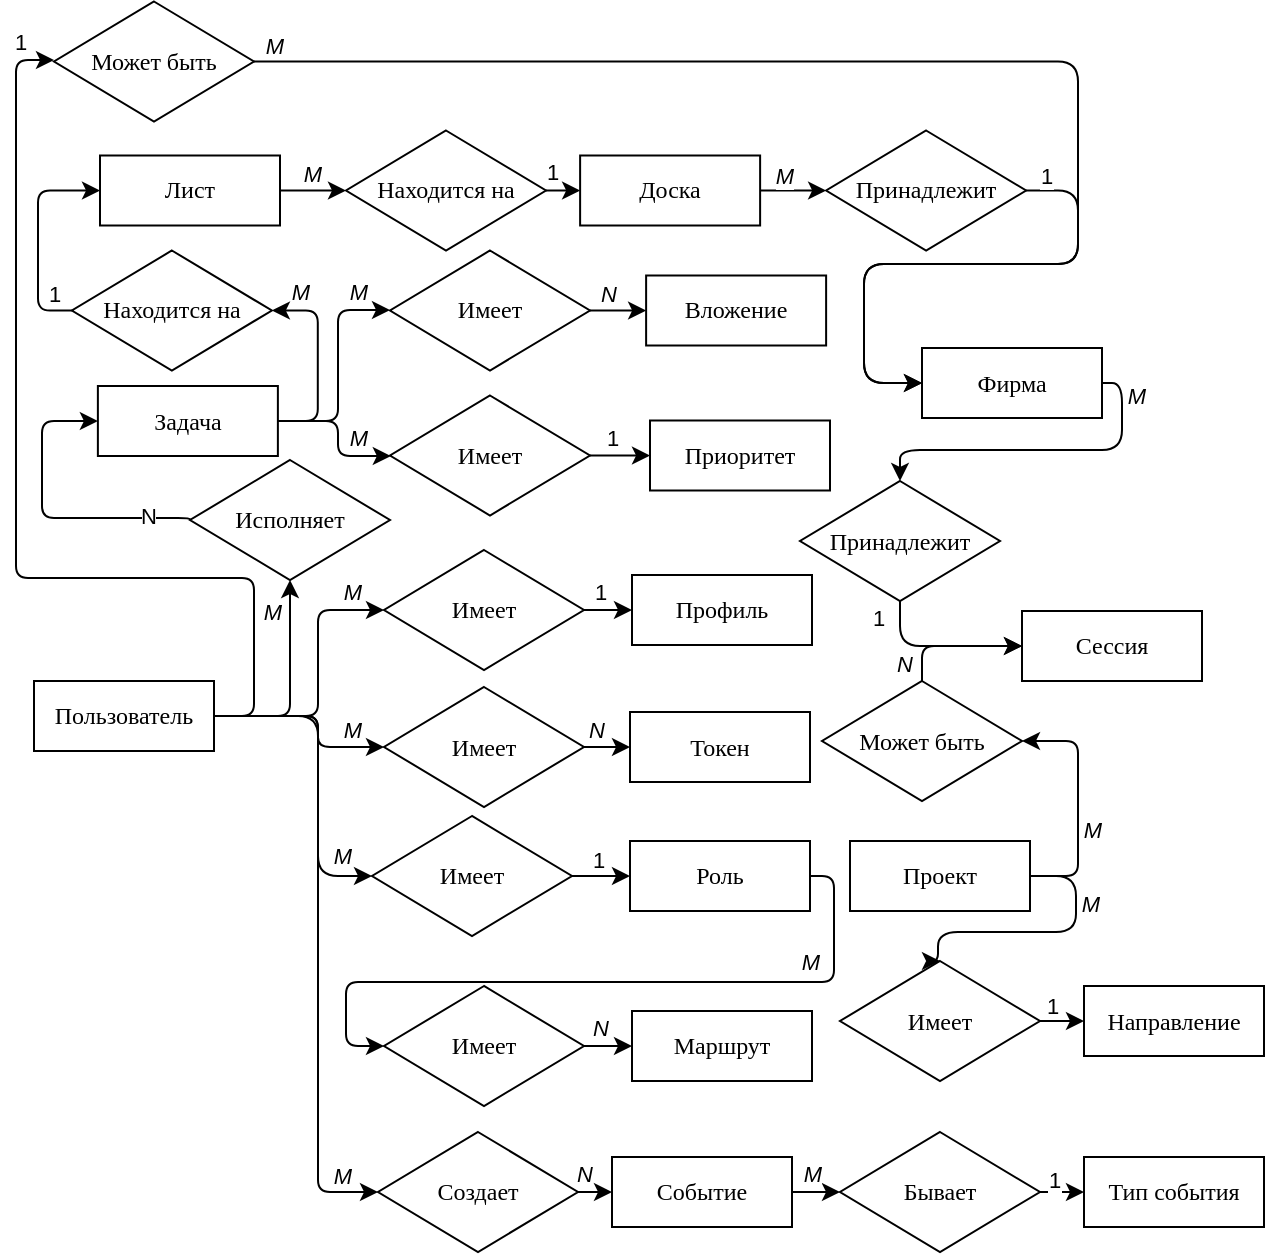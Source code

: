 <mxfile version="24.5.2" type="github">
  <diagram name="Page-1" id="e56a1550-8fbb-45ad-956c-1786394a9013">
    <mxGraphModel dx="1591" dy="-1109" grid="0" gridSize="10" guides="1" tooltips="1" connect="1" arrows="1" fold="1" page="0" pageScale="1" pageWidth="1100" pageHeight="850" background="none" math="0" shadow="0">
      <root>
        <mxCell id="0" />
        <mxCell id="1" parent="0" />
        <mxCell id="h-be-nQW5oj6uktQYkDy-24" value="" style="edgeStyle=orthogonalEdgeStyle;orthogonalLoop=1;jettySize=auto;entryX=0;entryY=0.5;entryDx=0;entryDy=0;fontFamily=Liberation Serif;strokeWidth=1;strokeColor=default;shadow=0;arcSize=12;verticalAlign=middle;labelBorderColor=none;textShadow=0;html=1;" parent="1" source="h-be-nQW5oj6uktQYkDy-1" target="h-be-nQW5oj6uktQYkDy-23" edge="1">
          <mxGeometry relative="1" as="geometry">
            <Array as="points">
              <mxPoint x="-272" y="1978" />
              <mxPoint x="-272" y="1994" />
            </Array>
          </mxGeometry>
        </mxCell>
        <mxCell id="i8nQIkuB7FwAI8t4EA_o-6" value="M" style="edgeLabel;html=1;align=center;verticalAlign=middle;resizable=0;points=[];fontStyle=2" parent="h-be-nQW5oj6uktQYkDy-24" vertex="1" connectable="0">
          <mxGeometry x="0.714" relative="1" as="geometry">
            <mxPoint x="-2" y="-9" as="offset" />
          </mxGeometry>
        </mxCell>
        <mxCell id="h-be-nQW5oj6uktQYkDy-55" value="" style="edgeStyle=orthogonalEdgeStyle;orthogonalLoop=1;jettySize=auto;entryX=0;entryY=0.5;entryDx=0;entryDy=0;fontFamily=Liberation Serif;strokeWidth=1;strokeColor=default;shadow=0;arcSize=12;verticalAlign=middle;labelBorderColor=none;textShadow=0;html=1;exitX=1;exitY=0.5;exitDx=0;exitDy=0;" parent="1" source="h-be-nQW5oj6uktQYkDy-1" target="h-be-nQW5oj6uktQYkDy-54" edge="1">
          <mxGeometry relative="1" as="geometry">
            <Array as="points">
              <mxPoint x="-272" y="1978" />
              <mxPoint x="-272" y="2216" />
            </Array>
          </mxGeometry>
        </mxCell>
        <mxCell id="i8nQIkuB7FwAI8t4EA_o-13" value="M" style="edgeLabel;html=1;align=center;verticalAlign=middle;resizable=0;points=[];fontStyle=2" parent="h-be-nQW5oj6uktQYkDy-55" vertex="1" connectable="0">
          <mxGeometry x="0.88" y="1" relative="1" as="geometry">
            <mxPoint x="1" y="-7" as="offset" />
          </mxGeometry>
        </mxCell>
        <mxCell id="h-be-nQW5oj6uktQYkDy-67" value="" style="edgeStyle=orthogonalEdgeStyle;orthogonalLoop=1;jettySize=auto;entryX=0;entryY=0.5;entryDx=0;entryDy=0;fontFamily=Liberation Serif;strokeWidth=1;strokeColor=default;shadow=0;arcSize=12;verticalAlign=middle;labelBorderColor=none;textShadow=0;html=1;" parent="1" source="h-be-nQW5oj6uktQYkDy-1" target="h-be-nQW5oj6uktQYkDy-66" edge="1">
          <mxGeometry relative="1" as="geometry">
            <Array as="points">
              <mxPoint x="-272" y="1978" />
              <mxPoint x="-272" y="1925" />
            </Array>
          </mxGeometry>
        </mxCell>
        <mxCell id="i8nQIkuB7FwAI8t4EA_o-15" value="M" style="edgeLabel;html=1;align=center;verticalAlign=middle;resizable=0;points=[];fontStyle=2" parent="h-be-nQW5oj6uktQYkDy-67" vertex="1" connectable="0">
          <mxGeometry x="0.692" relative="1" as="geometry">
            <mxPoint x="5" y="-9" as="offset" />
          </mxGeometry>
        </mxCell>
        <mxCell id="h-be-nQW5oj6uktQYkDy-74" value="" style="edgeStyle=orthogonalEdgeStyle;orthogonalLoop=1;jettySize=auto;entryX=0.5;entryY=1;entryDx=0;entryDy=0;fontFamily=Liberation Serif;strokeWidth=1;strokeColor=default;shadow=0;arcSize=12;verticalAlign=middle;labelBorderColor=none;textShadow=0;html=1;exitX=1;exitY=0.5;exitDx=0;exitDy=0;" parent="1" source="h-be-nQW5oj6uktQYkDy-1" target="h-be-nQW5oj6uktQYkDy-73" edge="1">
          <mxGeometry relative="1" as="geometry">
            <mxPoint x="-116.0" y="2072" as="targetPoint" />
            <Array as="points">
              <mxPoint x="-286" y="1978" />
            </Array>
          </mxGeometry>
        </mxCell>
        <mxCell id="i8nQIkuB7FwAI8t4EA_o-17" value="M" style="edgeLabel;html=1;align=center;verticalAlign=middle;resizable=0;points=[];fontStyle=2" parent="h-be-nQW5oj6uktQYkDy-74" vertex="1" connectable="0">
          <mxGeometry x="0.654" relative="1" as="geometry">
            <mxPoint x="-9" y="-3" as="offset" />
          </mxGeometry>
        </mxCell>
        <mxCell id="h-be-nQW5oj6uktQYkDy-76" value="" style="edgeStyle=orthogonalEdgeStyle;orthogonalLoop=1;jettySize=auto;entryX=0;entryY=0.5;entryDx=0;entryDy=0;fontFamily=Liberation Serif;exitX=1;exitY=0.5;exitDx=0;exitDy=0;strokeWidth=1;strokeColor=default;shadow=0;arcSize=12;verticalAlign=middle;labelBorderColor=none;textShadow=0;html=1;" parent="1" source="h-be-nQW5oj6uktQYkDy-1" target="h-be-nQW5oj6uktQYkDy-77" edge="1">
          <mxGeometry relative="1" as="geometry">
            <mxPoint x="-371.03" y="1946" as="sourcePoint" />
            <mxPoint x="-483.03" y="1545" as="targetPoint" />
            <Array as="points">
              <mxPoint x="-304" y="1978" />
              <mxPoint x="-304" y="1909" />
              <mxPoint x="-423" y="1909" />
              <mxPoint x="-423" y="1650" />
              <mxPoint x="-404" y="1650" />
            </Array>
          </mxGeometry>
        </mxCell>
        <mxCell id="i8nQIkuB7FwAI8t4EA_o-1" value="1" style="edgeLabel;html=1;align=center;verticalAlign=middle;resizable=0;points=[];" parent="h-be-nQW5oj6uktQYkDy-76" vertex="1" connectable="0">
          <mxGeometry x="0.779" y="1" relative="1" as="geometry">
            <mxPoint x="3" y="-43" as="offset" />
          </mxGeometry>
        </mxCell>
        <mxCell id="i8nQIkuB7FwAI8t4EA_o-38" style="rounded=1;orthogonalLoop=1;jettySize=auto;html=1;entryX=0;entryY=0.5;entryDx=0;entryDy=0;edgeStyle=orthogonalEdgeStyle;curved=0;" parent="1" source="h-be-nQW5oj6uktQYkDy-1" target="i8nQIkuB7FwAI8t4EA_o-36" edge="1">
          <mxGeometry relative="1" as="geometry">
            <Array as="points">
              <mxPoint x="-272" y="1978" />
              <mxPoint x="-272" y="2058" />
            </Array>
          </mxGeometry>
        </mxCell>
        <mxCell id="i8nQIkuB7FwAI8t4EA_o-42" value="M" style="edgeLabel;html=1;align=center;verticalAlign=middle;resizable=0;points=[];fontStyle=2" parent="i8nQIkuB7FwAI8t4EA_o-38" vertex="1" connectable="0">
          <mxGeometry x="0.779" y="-1" relative="1" as="geometry">
            <mxPoint x="2" y="-11" as="offset" />
          </mxGeometry>
        </mxCell>
        <mxCell id="h-be-nQW5oj6uktQYkDy-1" value="Пользователь" style="rounded=0;fontFamily=Liberation Serif;strokeWidth=1;strokeColor=default;shadow=0;arcSize=12;verticalAlign=middle;labelBorderColor=none;textShadow=0;whiteSpace=wrap;html=1;fontSize=12;fontStyle=0" parent="1" vertex="1">
          <mxGeometry x="-414" y="1960.5" width="90" height="35" as="geometry" />
        </mxCell>
        <mxCell id="h-be-nQW5oj6uktQYkDy-2" value="Роль" style="rounded=0;fontFamily=Liberation Serif;strokeWidth=1;strokeColor=default;shadow=0;arcSize=12;verticalAlign=middle;labelBorderColor=none;textShadow=0;whiteSpace=wrap;html=1;flipH=1;" parent="1" vertex="1">
          <mxGeometry x="-116" y="2040.5" width="90" height="35" as="geometry" />
        </mxCell>
        <mxCell id="h-be-nQW5oj6uktQYkDy-4" value="Токен" style="rounded=0;fontFamily=Liberation Serif;strokeWidth=1;strokeColor=default;shadow=0;arcSize=12;verticalAlign=middle;labelBorderColor=none;textShadow=0;whiteSpace=wrap;html=1;" parent="1" vertex="1">
          <mxGeometry x="-116" y="1976" width="90" height="35" as="geometry" />
        </mxCell>
        <mxCell id="h-be-nQW5oj6uktQYkDy-93" style="edgeStyle=orthogonalEdgeStyle;orthogonalLoop=1;jettySize=auto;html=1;entryX=0.5;entryY=0;entryDx=0;entryDy=0;exitX=1;exitY=0.5;exitDx=0;exitDy=0;" parent="1" source="h-be-nQW5oj6uktQYkDy-5" target="h-be-nQW5oj6uktQYkDy-51" edge="1">
          <mxGeometry relative="1" as="geometry">
            <Array as="points">
              <mxPoint x="130" y="1812" />
              <mxPoint x="130" y="1845" />
              <mxPoint x="19" y="1845" />
            </Array>
          </mxGeometry>
        </mxCell>
        <mxCell id="i8nQIkuB7FwAI8t4EA_o-29" value="M" style="edgeLabel;html=1;align=center;verticalAlign=middle;resizable=0;points=[];fontStyle=2" parent="h-be-nQW5oj6uktQYkDy-93" vertex="1" connectable="0">
          <mxGeometry x="0.7" relative="1" as="geometry">
            <mxPoint x="108" y="-27" as="offset" />
          </mxGeometry>
        </mxCell>
        <mxCell id="h-be-nQW5oj6uktQYkDy-5" value="Фирма" style="rounded=0;fontFamily=Liberation Serif;strokeWidth=1;strokeColor=default;shadow=0;arcSize=12;verticalAlign=middle;labelBorderColor=none;textShadow=0;whiteSpace=wrap;html=1;" parent="1" vertex="1">
          <mxGeometry x="30" y="1794" width="90" height="35" as="geometry" />
        </mxCell>
        <mxCell id="h-be-nQW5oj6uktQYkDy-58" value="" style="edgeStyle=orthogonalEdgeStyle;orthogonalLoop=1;jettySize=auto;entryX=1;entryY=0.5;entryDx=0;entryDy=0;fontFamily=Liberation Serif;exitX=1;exitY=0.5;exitDx=0;exitDy=0;strokeWidth=1;strokeColor=default;shadow=0;arcSize=12;verticalAlign=middle;labelBorderColor=none;textShadow=0;html=1;" parent="1" source="h-be-nQW5oj6uktQYkDy-6" target="h-be-nQW5oj6uktQYkDy-57" edge="1">
          <mxGeometry relative="1" as="geometry">
            <Array as="points">
              <mxPoint x="108" y="2058" />
              <mxPoint x="108" y="1991" />
            </Array>
          </mxGeometry>
        </mxCell>
        <mxCell id="i8nQIkuB7FwAI8t4EA_o-31" value="M" style="edgeLabel;html=1;align=center;verticalAlign=middle;resizable=0;points=[];fontStyle=2" parent="h-be-nQW5oj6uktQYkDy-58" vertex="1" connectable="0">
          <mxGeometry x="-0.193" y="-1" relative="1" as="geometry">
            <mxPoint x="6" y="1" as="offset" />
          </mxGeometry>
        </mxCell>
        <mxCell id="h-be-nQW5oj6uktQYkDy-96" style="edgeStyle=orthogonalEdgeStyle;orthogonalLoop=1;jettySize=auto;html=1;entryX=0.5;entryY=0;entryDx=0;entryDy=0;exitX=1;exitY=0.5;exitDx=0;exitDy=0;" parent="1" source="h-be-nQW5oj6uktQYkDy-6" target="h-be-nQW5oj6uktQYkDy-70" edge="1">
          <mxGeometry relative="1" as="geometry">
            <Array as="points">
              <mxPoint x="107" y="2058" />
              <mxPoint x="107" y="2086" />
              <mxPoint x="38" y="2086" />
              <mxPoint x="38" y="2101" />
            </Array>
          </mxGeometry>
        </mxCell>
        <mxCell id="i8nQIkuB7FwAI8t4EA_o-33" value="M" style="edgeLabel;html=1;align=center;verticalAlign=middle;resizable=0;points=[];fontStyle=2" parent="h-be-nQW5oj6uktQYkDy-96" vertex="1" connectable="0">
          <mxGeometry x="-0.423" y="-1" relative="1" as="geometry">
            <mxPoint x="8" y="-2" as="offset" />
          </mxGeometry>
        </mxCell>
        <mxCell id="h-be-nQW5oj6uktQYkDy-6" value="Проект" style="rounded=0;fontFamily=Liberation Serif;strokeWidth=1;strokeColor=default;shadow=0;arcSize=12;verticalAlign=middle;labelBorderColor=none;textShadow=0;whiteSpace=wrap;html=1;" parent="1" vertex="1">
          <mxGeometry x="-6" y="2040.5" width="90" height="35" as="geometry" />
        </mxCell>
        <mxCell id="h-be-nQW5oj6uktQYkDy-7" value="Маршрут" style="rounded=0;fontFamily=Liberation Serif;strokeWidth=1;strokeColor=default;shadow=0;arcSize=12;verticalAlign=middle;labelBorderColor=none;textShadow=0;whiteSpace=wrap;html=1;" parent="1" vertex="1">
          <mxGeometry x="-115" y="2125.5" width="90" height="35" as="geometry" />
        </mxCell>
        <mxCell id="h-be-nQW5oj6uktQYkDy-8" value="Сессия" style="rounded=0;fontFamily=Liberation Serif;strokeWidth=1;strokeColor=default;shadow=0;arcSize=12;verticalAlign=middle;labelBorderColor=none;textShadow=0;whiteSpace=wrap;html=1;" parent="1" vertex="1">
          <mxGeometry x="80" y="1925.5" width="90" height="35" as="geometry" />
        </mxCell>
        <mxCell id="h-be-nQW5oj6uktQYkDy-49" value="" style="edgeStyle=orthogonalEdgeStyle;orthogonalLoop=1;jettySize=auto;entryX=0;entryY=0.5;entryDx=0;entryDy=0;fontFamily=Liberation Serif;exitX=1;exitY=0.5;exitDx=0;exitDy=0;strokeWidth=1;strokeColor=default;shadow=0;arcSize=12;verticalAlign=middle;labelBorderColor=none;textShadow=0;html=1;" parent="1" source="h-be-nQW5oj6uktQYkDy-9" target="h-be-nQW5oj6uktQYkDy-48" edge="1">
          <mxGeometry relative="1" as="geometry" />
        </mxCell>
        <mxCell id="i8nQIkuB7FwAI8t4EA_o-27" value="M" style="edgeLabel;html=1;align=center;verticalAlign=middle;resizable=0;points=[];fontStyle=2" parent="h-be-nQW5oj6uktQYkDy-49" vertex="1" connectable="0">
          <mxGeometry x="-0.338" y="3" relative="1" as="geometry">
            <mxPoint x="1" y="-5" as="offset" />
          </mxGeometry>
        </mxCell>
        <mxCell id="h-be-nQW5oj6uktQYkDy-9" value="Доска" style="rounded=0;fontFamily=Liberation Serif;strokeWidth=1;strokeColor=default;shadow=0;arcSize=12;verticalAlign=middle;labelBorderColor=none;textShadow=0;whiteSpace=wrap;html=1;" parent="1" vertex="1">
          <mxGeometry x="-140.94" y="1697.75" width="90" height="35" as="geometry" />
        </mxCell>
        <mxCell id="h-be-nQW5oj6uktQYkDy-46" value="" style="edgeStyle=orthogonalEdgeStyle;orthogonalLoop=1;jettySize=auto;entryX=0;entryY=0.5;entryDx=0;entryDy=0;fontFamily=Liberation Serif;exitX=1;exitY=0.5;exitDx=0;exitDy=0;strokeWidth=1;strokeColor=default;shadow=0;arcSize=12;verticalAlign=middle;labelBorderColor=none;textShadow=0;html=1;" parent="1" source="h-be-nQW5oj6uktQYkDy-10" target="h-be-nQW5oj6uktQYkDy-45" edge="1">
          <mxGeometry relative="1" as="geometry" />
        </mxCell>
        <mxCell id="i8nQIkuB7FwAI8t4EA_o-25" value="M" style="edgeLabel;html=1;align=center;verticalAlign=middle;resizable=0;points=[];fontStyle=2" parent="h-be-nQW5oj6uktQYkDy-46" vertex="1" connectable="0">
          <mxGeometry x="0.004" y="1" relative="1" as="geometry">
            <mxPoint x="-1" y="-8" as="offset" />
          </mxGeometry>
        </mxCell>
        <mxCell id="h-be-nQW5oj6uktQYkDy-10" value="Лист" style="rounded=0;fontFamily=Liberation Serif;strokeWidth=1;strokeColor=default;shadow=0;arcSize=12;verticalAlign=middle;labelBorderColor=none;textShadow=0;whiteSpace=wrap;html=1;" parent="1" vertex="1">
          <mxGeometry x="-381" y="1697.75" width="90" height="35" as="geometry" />
        </mxCell>
        <mxCell id="h-be-nQW5oj6uktQYkDy-62" value="" style="edgeStyle=orthogonalEdgeStyle;orthogonalLoop=1;jettySize=auto;entryX=0;entryY=0.5;entryDx=0;entryDy=0;fontFamily=Liberation Serif;exitX=1;exitY=0.5;exitDx=0;exitDy=0;strokeWidth=1;strokeColor=default;shadow=0;arcSize=12;verticalAlign=middle;labelBorderColor=none;textShadow=0;html=1;" parent="1" source="h-be-nQW5oj6uktQYkDy-11" target="h-be-nQW5oj6uktQYkDy-35" edge="1">
          <mxGeometry relative="1" as="geometry">
            <Array as="points">
              <mxPoint x="-262" y="1831" />
              <mxPoint x="-262" y="1775" />
              <mxPoint x="-236" y="1775" />
            </Array>
          </mxGeometry>
        </mxCell>
        <mxCell id="i8nQIkuB7FwAI8t4EA_o-21" value="M" style="edgeLabel;html=1;align=center;verticalAlign=middle;resizable=0;points=[];fontStyle=2" parent="h-be-nQW5oj6uktQYkDy-62" vertex="1" connectable="0">
          <mxGeometry x="0.156" y="1" relative="1" as="geometry">
            <mxPoint x="11" y="-30" as="offset" />
          </mxGeometry>
        </mxCell>
        <mxCell id="h-be-nQW5oj6uktQYkDy-63" value="" style="edgeStyle=orthogonalEdgeStyle;orthogonalLoop=1;jettySize=auto;fontFamily=Liberation Serif;strokeWidth=1;strokeColor=default;shadow=0;arcSize=12;verticalAlign=middle;labelBorderColor=none;textShadow=0;html=1;" parent="1" source="h-be-nQW5oj6uktQYkDy-11" target="h-be-nQW5oj6uktQYkDy-38" edge="1">
          <mxGeometry relative="1" as="geometry">
            <Array as="points">
              <mxPoint x="-262" y="1831" />
              <mxPoint x="-262" y="1848" />
            </Array>
          </mxGeometry>
        </mxCell>
        <mxCell id="i8nQIkuB7FwAI8t4EA_o-19" value="M" style="edgeLabel;html=1;align=center;verticalAlign=middle;resizable=0;points=[];fontStyle=2" parent="h-be-nQW5oj6uktQYkDy-63" vertex="1" connectable="0">
          <mxGeometry x="0.48" y="3" relative="1" as="geometry">
            <mxPoint x="3" y="-6" as="offset" />
          </mxGeometry>
        </mxCell>
        <mxCell id="h-be-nQW5oj6uktQYkDy-64" value="" style="edgeStyle=orthogonalEdgeStyle;orthogonalLoop=1;jettySize=auto;entryX=1;entryY=0.5;entryDx=0;entryDy=0;exitX=1;exitY=0.5;exitDx=0;exitDy=0;fontFamily=Liberation Serif;strokeWidth=1;strokeColor=default;shadow=0;arcSize=12;verticalAlign=middle;labelBorderColor=none;textShadow=0;html=1;" parent="1" source="h-be-nQW5oj6uktQYkDy-11" target="h-be-nQW5oj6uktQYkDy-42" edge="1">
          <mxGeometry relative="1" as="geometry" />
        </mxCell>
        <mxCell id="i8nQIkuB7FwAI8t4EA_o-23" value="M" style="edgeLabel;html=1;align=center;verticalAlign=middle;resizable=0;points=[];fontStyle=2" parent="h-be-nQW5oj6uktQYkDy-64" vertex="1" connectable="0">
          <mxGeometry x="0.091" y="1" relative="1" as="geometry">
            <mxPoint x="-8" y="-31" as="offset" />
          </mxGeometry>
        </mxCell>
        <mxCell id="h-be-nQW5oj6uktQYkDy-11" value="Задача" style="rounded=0;fontFamily=Liberation Serif;strokeWidth=1;strokeColor=default;shadow=0;arcSize=12;verticalAlign=middle;labelBorderColor=none;textShadow=0;whiteSpace=wrap;html=1;" parent="1" vertex="1">
          <mxGeometry x="-382.06" y="1813" width="90" height="35" as="geometry" />
        </mxCell>
        <mxCell id="h-be-nQW5oj6uktQYkDy-12" value="Вложение" style="rounded=0;fontFamily=Liberation Serif;strokeWidth=1;strokeColor=default;shadow=0;arcSize=12;verticalAlign=middle;labelBorderColor=none;textShadow=0;whiteSpace=wrap;html=1;" parent="1" vertex="1">
          <mxGeometry x="-107.94" y="1757.75" width="90" height="35" as="geometry" />
        </mxCell>
        <mxCell id="h-be-nQW5oj6uktQYkDy-13" value="Приоритет" style="rounded=0;fontFamily=Liberation Serif;strokeWidth=1;strokeColor=default;shadow=0;arcSize=12;verticalAlign=middle;labelBorderColor=none;textShadow=0;whiteSpace=wrap;html=1;" parent="1" vertex="1">
          <mxGeometry x="-106.0" y="1830.25" width="90" height="35" as="geometry" />
        </mxCell>
        <mxCell id="h-be-nQW5oj6uktQYkDy-22" value="" style="edgeStyle=orthogonalEdgeStyle;orthogonalLoop=1;jettySize=auto;entryX=0;entryY=0.5;entryDx=0;entryDy=0;fontFamily=Liberation Serif;strokeWidth=1;strokeColor=default;shadow=0;arcSize=12;verticalAlign=middle;labelBorderColor=none;textShadow=0;html=1;exitX=1;exitY=0.5;exitDx=0;exitDy=0;" parent="1" source="h-be-nQW5oj6uktQYkDy-2" target="h-be-nQW5oj6uktQYkDy-20" edge="1">
          <mxGeometry relative="1" as="geometry">
            <mxPoint x="-120" y="1931.5" as="sourcePoint" />
            <Array as="points">
              <mxPoint x="-14" y="2058" />
              <mxPoint x="-14" y="2111" />
              <mxPoint x="-258" y="2111" />
              <mxPoint x="-258" y="2143" />
            </Array>
          </mxGeometry>
        </mxCell>
        <mxCell id="i8nQIkuB7FwAI8t4EA_o-40" value="M" style="edgeLabel;html=1;align=center;verticalAlign=middle;resizable=0;points=[];fontStyle=2" parent="h-be-nQW5oj6uktQYkDy-22" vertex="1" connectable="0">
          <mxGeometry x="-0.475" y="-1" relative="1" as="geometry">
            <mxPoint x="17" y="-9" as="offset" />
          </mxGeometry>
        </mxCell>
        <mxCell id="i8nQIkuB7FwAI8t4EA_o-37" style="edgeStyle=orthogonalEdgeStyle;rounded=0;orthogonalLoop=1;jettySize=auto;html=1;exitX=1;exitY=0.5;exitDx=0;exitDy=0;entryX=0;entryY=0.5;entryDx=0;entryDy=0;" parent="1" source="h-be-nQW5oj6uktQYkDy-20" target="h-be-nQW5oj6uktQYkDy-7" edge="1">
          <mxGeometry relative="1" as="geometry" />
        </mxCell>
        <mxCell id="i8nQIkuB7FwAI8t4EA_o-41" value="N" style="edgeLabel;html=1;align=center;verticalAlign=middle;resizable=0;points=[];fontStyle=2" parent="i8nQIkuB7FwAI8t4EA_o-37" vertex="1" connectable="0">
          <mxGeometry x="-0.319" relative="1" as="geometry">
            <mxPoint y="-9" as="offset" />
          </mxGeometry>
        </mxCell>
        <mxCell id="h-be-nQW5oj6uktQYkDy-20" value="Имеет" style="rhombus;fontFamily=Liberation Serif;strokeWidth=1;strokeColor=default;shadow=0;arcSize=12;verticalAlign=middle;labelBorderColor=none;textShadow=0;whiteSpace=wrap;html=1;flipH=1;" parent="1" vertex="1">
          <mxGeometry x="-239" y="2113" width="100" height="60" as="geometry" />
        </mxCell>
        <mxCell id="h-be-nQW5oj6uktQYkDy-25" value="" style="edgeStyle=orthogonalEdgeStyle;orthogonalLoop=1;jettySize=auto;exitX=1;exitY=0.5;exitDx=0;exitDy=0;entryX=0;entryY=0.5;entryDx=0;entryDy=0;fontFamily=Liberation Serif;strokeWidth=1;strokeColor=default;shadow=0;arcSize=12;verticalAlign=middle;labelBorderColor=none;textShadow=0;html=1;" parent="1" source="h-be-nQW5oj6uktQYkDy-23" target="h-be-nQW5oj6uktQYkDy-4" edge="1">
          <mxGeometry relative="1" as="geometry" />
        </mxCell>
        <mxCell id="i8nQIkuB7FwAI8t4EA_o-5" value="N" style="edgeLabel;html=1;align=center;verticalAlign=middle;resizable=0;points=[];fontStyle=2" parent="h-be-nQW5oj6uktQYkDy-25" vertex="1" connectable="0">
          <mxGeometry x="-0.162" y="1" relative="1" as="geometry">
            <mxPoint x="-4" y="-8" as="offset" />
          </mxGeometry>
        </mxCell>
        <mxCell id="h-be-nQW5oj6uktQYkDy-23" value="Имеет" style="rhombus;fontFamily=Liberation Serif;strokeWidth=1;strokeColor=default;shadow=0;arcSize=12;verticalAlign=middle;labelBorderColor=none;textShadow=0;whiteSpace=wrap;html=1;" parent="1" vertex="1">
          <mxGeometry x="-239" y="1963.5" width="100" height="60" as="geometry" />
        </mxCell>
        <mxCell id="h-be-nQW5oj6uktQYkDy-95" style="edgeStyle=orthogonalEdgeStyle;orthogonalLoop=1;jettySize=auto;html=1;entryX=0;entryY=0.5;entryDx=0;entryDy=0;" parent="1" source="h-be-nQW5oj6uktQYkDy-26" target="h-be-nQW5oj6uktQYkDy-28" edge="1">
          <mxGeometry relative="1" as="geometry" />
        </mxCell>
        <mxCell id="i8nQIkuB7FwAI8t4EA_o-11" value="M" style="edgeLabel;html=1;align=center;verticalAlign=middle;resizable=0;points=[];fontStyle=2" parent="h-be-nQW5oj6uktQYkDy-95" vertex="1" connectable="0">
          <mxGeometry x="0.468" relative="1" as="geometry">
            <mxPoint x="1" y="-9" as="offset" />
          </mxGeometry>
        </mxCell>
        <mxCell id="h-be-nQW5oj6uktQYkDy-26" value="Событие" style="rounded=0;fontFamily=Liberation Serif;strokeWidth=1;strokeColor=default;shadow=0;arcSize=12;verticalAlign=middle;labelBorderColor=none;textShadow=0;whiteSpace=wrap;html=1;" parent="1" vertex="1">
          <mxGeometry x="-125" y="2198.5" width="90" height="35" as="geometry" />
        </mxCell>
        <mxCell id="h-be-nQW5oj6uktQYkDy-27" value="Тип события" style="rounded=0;fontFamily=Liberation Serif;strokeWidth=1;strokeColor=default;shadow=0;arcSize=12;verticalAlign=middle;labelBorderColor=none;textShadow=0;whiteSpace=wrap;html=1;" parent="1" vertex="1">
          <mxGeometry x="111" y="2198.5" width="90" height="35" as="geometry" />
        </mxCell>
        <mxCell id="h-be-nQW5oj6uktQYkDy-30" value="" style="edgeStyle=orthogonalEdgeStyle;orthogonalLoop=1;jettySize=auto;entryX=0;entryY=0.5;entryDx=0;entryDy=0;fontFamily=Liberation Serif;strokeWidth=1;strokeColor=default;shadow=0;arcSize=12;verticalAlign=middle;labelBorderColor=none;textShadow=0;html=1;" parent="1" source="h-be-nQW5oj6uktQYkDy-28" target="h-be-nQW5oj6uktQYkDy-27" edge="1">
          <mxGeometry relative="1" as="geometry" />
        </mxCell>
        <mxCell id="i8nQIkuB7FwAI8t4EA_o-12" value="1" style="edgeLabel;html=1;align=center;verticalAlign=middle;resizable=0;points=[];" parent="h-be-nQW5oj6uktQYkDy-30" vertex="1" connectable="0">
          <mxGeometry x="0.049" y="2" relative="1" as="geometry">
            <mxPoint x="-3" y="-8" as="offset" />
          </mxGeometry>
        </mxCell>
        <mxCell id="h-be-nQW5oj6uktQYkDy-28" value="Бывает" style="rhombus;fontFamily=Liberation Serif;strokeWidth=1;strokeColor=default;shadow=0;arcSize=12;verticalAlign=middle;labelBorderColor=none;textShadow=0;whiteSpace=wrap;html=1;" parent="1" vertex="1">
          <mxGeometry x="-11" y="2186" width="100" height="60" as="geometry" />
        </mxCell>
        <mxCell id="h-be-nQW5oj6uktQYkDy-60" value="" style="edgeStyle=orthogonalEdgeStyle;orthogonalLoop=1;jettySize=auto;entryX=0;entryY=0.5;entryDx=0;entryDy=0;fontFamily=Liberation Serif;strokeWidth=1;strokeColor=default;shadow=0;arcSize=12;verticalAlign=middle;labelBorderColor=none;textShadow=0;html=1;" parent="1" source="h-be-nQW5oj6uktQYkDy-35" target="h-be-nQW5oj6uktQYkDy-12" edge="1">
          <mxGeometry relative="1" as="geometry" />
        </mxCell>
        <mxCell id="i8nQIkuB7FwAI8t4EA_o-22" value="N" style="edgeLabel;html=1;align=center;verticalAlign=middle;resizable=0;points=[];fontStyle=2" parent="h-be-nQW5oj6uktQYkDy-60" vertex="1" connectable="0">
          <mxGeometry x="-0.754" y="-1" relative="1" as="geometry">
            <mxPoint x="2" y="-10" as="offset" />
          </mxGeometry>
        </mxCell>
        <mxCell id="h-be-nQW5oj6uktQYkDy-35" value="Имеет" style="rhombus;fontFamily=Liberation Serif;strokeWidth=1;strokeColor=default;shadow=0;arcSize=12;verticalAlign=middle;labelBorderColor=none;textShadow=0;whiteSpace=wrap;html=1;" parent="1" vertex="1">
          <mxGeometry x="-236" y="1745.25" width="100" height="60" as="geometry" />
        </mxCell>
        <mxCell id="h-be-nQW5oj6uktQYkDy-61" value="" style="edgeStyle=orthogonalEdgeStyle;orthogonalLoop=1;jettySize=auto;fontFamily=Liberation Serif;entryX=0;entryY=0.5;entryDx=0;entryDy=0;strokeWidth=1;strokeColor=default;shadow=0;arcSize=12;verticalAlign=middle;labelBorderColor=none;textShadow=0;html=1;" parent="1" source="h-be-nQW5oj6uktQYkDy-38" target="h-be-nQW5oj6uktQYkDy-13" edge="1">
          <mxGeometry relative="1" as="geometry" />
        </mxCell>
        <mxCell id="i8nQIkuB7FwAI8t4EA_o-20" value="1" style="edgeLabel;html=1;align=center;verticalAlign=middle;resizable=0;points=[];" parent="h-be-nQW5oj6uktQYkDy-61" vertex="1" connectable="0">
          <mxGeometry x="0.634" y="2" relative="1" as="geometry">
            <mxPoint x="-10" y="-7" as="offset" />
          </mxGeometry>
        </mxCell>
        <mxCell id="h-be-nQW5oj6uktQYkDy-38" value="Имеет" style="rhombus;fontFamily=Liberation Serif;strokeWidth=1;strokeColor=default;shadow=0;arcSize=12;verticalAlign=middle;labelBorderColor=none;textShadow=0;whiteSpace=wrap;html=1;" parent="1" vertex="1">
          <mxGeometry x="-236" y="1817.75" width="100" height="60" as="geometry" />
        </mxCell>
        <mxCell id="h-be-nQW5oj6uktQYkDy-44" value="" style="edgeStyle=orthogonalEdgeStyle;orthogonalLoop=1;jettySize=auto;exitX=0;exitY=0.5;exitDx=0;exitDy=0;fontFamily=Liberation Serif;strokeWidth=1;strokeColor=default;shadow=0;arcSize=12;verticalAlign=middle;labelBorderColor=none;textShadow=0;html=1;entryX=0;entryY=0.5;entryDx=0;entryDy=0;" parent="1" source="h-be-nQW5oj6uktQYkDy-42" target="h-be-nQW5oj6uktQYkDy-10" edge="1">
          <mxGeometry relative="1" as="geometry">
            <mxPoint x="-395.06" y="1703" as="targetPoint" />
            <Array as="points">
              <mxPoint x="-412" y="1775" />
              <mxPoint x="-412" y="1715" />
            </Array>
          </mxGeometry>
        </mxCell>
        <mxCell id="i8nQIkuB7FwAI8t4EA_o-24" value="1" style="edgeLabel;html=1;align=center;verticalAlign=middle;resizable=0;points=[];" parent="h-be-nQW5oj6uktQYkDy-44" vertex="1" connectable="0">
          <mxGeometry x="-0.238" relative="1" as="geometry">
            <mxPoint x="8" y="16" as="offset" />
          </mxGeometry>
        </mxCell>
        <mxCell id="h-be-nQW5oj6uktQYkDy-42" value="Находится на" style="rhombus;fontFamily=Liberation Serif;strokeWidth=1;strokeColor=default;shadow=0;arcSize=12;verticalAlign=middle;labelBorderColor=none;textShadow=0;whiteSpace=wrap;html=1;" parent="1" vertex="1">
          <mxGeometry x="-395.06" y="1745.25" width="100" height="60" as="geometry" />
        </mxCell>
        <mxCell id="h-be-nQW5oj6uktQYkDy-47" value="" style="edgeStyle=orthogonalEdgeStyle;orthogonalLoop=1;jettySize=auto;entryX=0;entryY=0.5;entryDx=0;entryDy=0;fontFamily=Liberation Serif;exitX=1;exitY=0.5;exitDx=0;exitDy=0;strokeWidth=1;strokeColor=default;shadow=0;arcSize=12;verticalAlign=middle;labelBorderColor=none;textShadow=0;html=1;" parent="1" source="h-be-nQW5oj6uktQYkDy-45" target="h-be-nQW5oj6uktQYkDy-9" edge="1">
          <mxGeometry relative="1" as="geometry" />
        </mxCell>
        <mxCell id="i8nQIkuB7FwAI8t4EA_o-26" value="1" style="edgeLabel;html=1;align=center;verticalAlign=middle;resizable=0;points=[];" parent="h-be-nQW5oj6uktQYkDy-47" vertex="1" connectable="0">
          <mxGeometry x="-0.441" y="-1" relative="1" as="geometry">
            <mxPoint x="-2" y="-11" as="offset" />
          </mxGeometry>
        </mxCell>
        <mxCell id="h-be-nQW5oj6uktQYkDy-45" value="Находится на" style="rhombus;fontFamily=Liberation Serif;strokeWidth=1;strokeColor=default;shadow=0;arcSize=12;verticalAlign=middle;labelBorderColor=none;textShadow=0;whiteSpace=wrap;html=1;" parent="1" vertex="1">
          <mxGeometry x="-258" y="1685.25" width="100" height="60" as="geometry" />
        </mxCell>
        <mxCell id="h-be-nQW5oj6uktQYkDy-92" style="edgeStyle=orthogonalEdgeStyle;orthogonalLoop=1;jettySize=auto;html=1;entryX=0;entryY=0.5;entryDx=0;entryDy=0;exitX=1;exitY=0.5;exitDx=0;exitDy=0;" parent="1" source="h-be-nQW5oj6uktQYkDy-48" target="h-be-nQW5oj6uktQYkDy-5" edge="1">
          <mxGeometry relative="1" as="geometry">
            <Array as="points">
              <mxPoint x="108" y="1715" />
              <mxPoint x="108" y="1752" />
              <mxPoint x="1" y="1752" />
              <mxPoint x="1" y="1812" />
            </Array>
          </mxGeometry>
        </mxCell>
        <mxCell id="i8nQIkuB7FwAI8t4EA_o-28" value="1" style="edgeLabel;html=1;align=center;verticalAlign=middle;resizable=0;points=[];" parent="h-be-nQW5oj6uktQYkDy-92" vertex="1" connectable="0">
          <mxGeometry x="-0.91" y="1" relative="1" as="geometry">
            <mxPoint x="-2" y="-7" as="offset" />
          </mxGeometry>
        </mxCell>
        <mxCell id="h-be-nQW5oj6uktQYkDy-48" value="Принадлежит" style="rhombus;fontFamily=Liberation Serif;strokeWidth=1;strokeColor=default;shadow=0;arcSize=12;verticalAlign=middle;labelBorderColor=none;textShadow=0;whiteSpace=wrap;html=1;" parent="1" vertex="1">
          <mxGeometry x="-17.94" y="1685.25" width="100" height="60" as="geometry" />
        </mxCell>
        <mxCell id="h-be-nQW5oj6uktQYkDy-98" style="edgeStyle=orthogonalEdgeStyle;orthogonalLoop=1;jettySize=auto;html=1;exitX=0.5;exitY=1;exitDx=0;exitDy=0;entryX=0;entryY=0.5;entryDx=0;entryDy=0;" parent="1" source="h-be-nQW5oj6uktQYkDy-51" target="h-be-nQW5oj6uktQYkDy-8" edge="1">
          <mxGeometry relative="1" as="geometry">
            <Array as="points">
              <mxPoint x="19" y="1943" />
            </Array>
          </mxGeometry>
        </mxCell>
        <mxCell id="i8nQIkuB7FwAI8t4EA_o-30" value="1" style="edgeLabel;html=1;align=center;verticalAlign=middle;resizable=0;points=[];" parent="h-be-nQW5oj6uktQYkDy-98" vertex="1" connectable="0">
          <mxGeometry x="-0.784" y="1" relative="1" as="geometry">
            <mxPoint x="-12" y="-1" as="offset" />
          </mxGeometry>
        </mxCell>
        <mxCell id="h-be-nQW5oj6uktQYkDy-51" value="Принадлежит" style="rhombus;fontFamily=Liberation Serif;strokeWidth=1;strokeColor=default;shadow=0;arcSize=12;verticalAlign=middle;labelBorderColor=none;textShadow=0;whiteSpace=wrap;html=1;" parent="1" vertex="1">
          <mxGeometry x="-31" y="1860.5" width="100" height="60" as="geometry" />
        </mxCell>
        <mxCell id="h-be-nQW5oj6uktQYkDy-56" value="" style="edgeStyle=orthogonalEdgeStyle;orthogonalLoop=1;jettySize=auto;exitX=1;exitY=0.5;exitDx=0;exitDy=0;entryX=0;entryY=0.5;entryDx=0;entryDy=0;fontFamily=Liberation Serif;strokeWidth=1;strokeColor=default;shadow=0;arcSize=12;verticalAlign=middle;labelBorderColor=none;textShadow=0;html=1;" parent="1" source="h-be-nQW5oj6uktQYkDy-54" target="h-be-nQW5oj6uktQYkDy-26" edge="1">
          <mxGeometry relative="1" as="geometry" />
        </mxCell>
        <mxCell id="i8nQIkuB7FwAI8t4EA_o-14" value="N" style="edgeLabel;html=1;align=center;verticalAlign=middle;resizable=0;points=[];fontStyle=2" parent="h-be-nQW5oj6uktQYkDy-56" vertex="1" connectable="0">
          <mxGeometry x="-0.414" relative="1" as="geometry">
            <mxPoint x="-2" y="-9" as="offset" />
          </mxGeometry>
        </mxCell>
        <mxCell id="h-be-nQW5oj6uktQYkDy-54" value="Создает" style="rhombus;fontFamily=Liberation Serif;strokeWidth=1;strokeColor=default;shadow=0;arcSize=12;verticalAlign=middle;labelBorderColor=none;textShadow=0;whiteSpace=wrap;html=1;" parent="1" vertex="1">
          <mxGeometry x="-242" y="2186" width="100" height="60" as="geometry" />
        </mxCell>
        <mxCell id="h-be-nQW5oj6uktQYkDy-59" value="" style="edgeStyle=orthogonalEdgeStyle;orthogonalLoop=1;jettySize=auto;exitX=0.5;exitY=0;exitDx=0;exitDy=0;fontFamily=Liberation Serif;strokeWidth=1;strokeColor=default;shadow=0;arcSize=12;verticalAlign=middle;labelBorderColor=none;textShadow=0;html=1;entryX=0;entryY=0.5;entryDx=0;entryDy=0;" parent="1" source="h-be-nQW5oj6uktQYkDy-57" target="h-be-nQW5oj6uktQYkDy-8" edge="1">
          <mxGeometry relative="1" as="geometry">
            <mxPoint x="266" y="1801" as="targetPoint" />
            <Array as="points">
              <mxPoint x="30" y="1943" />
            </Array>
          </mxGeometry>
        </mxCell>
        <mxCell id="i8nQIkuB7FwAI8t4EA_o-32" value="N" style="edgeLabel;html=1;align=center;verticalAlign=middle;resizable=0;points=[];fontStyle=2" parent="h-be-nQW5oj6uktQYkDy-59" vertex="1" connectable="0">
          <mxGeometry x="-0.767" y="-1" relative="1" as="geometry">
            <mxPoint x="-10" y="-1" as="offset" />
          </mxGeometry>
        </mxCell>
        <mxCell id="h-be-nQW5oj6uktQYkDy-57" value="Может быть" style="rhombus;fontFamily=Liberation Serif;strokeWidth=1;strokeColor=default;shadow=0;arcSize=12;verticalAlign=middle;labelBorderColor=none;textShadow=0;whiteSpace=wrap;html=1;" parent="1" vertex="1">
          <mxGeometry x="-20" y="1960.5" width="100" height="60" as="geometry" />
        </mxCell>
        <mxCell id="h-be-nQW5oj6uktQYkDy-65" value="Профиль" style="rounded=0;fontFamily=Liberation Serif;strokeWidth=1;strokeColor=default;shadow=0;arcSize=12;verticalAlign=middle;labelBorderColor=none;textShadow=0;whiteSpace=wrap;html=1;" parent="1" vertex="1">
          <mxGeometry x="-115" y="1907.5" width="90" height="35" as="geometry" />
        </mxCell>
        <mxCell id="h-be-nQW5oj6uktQYkDy-68" value="" style="edgeStyle=orthogonalEdgeStyle;orthogonalLoop=1;jettySize=auto;entryX=0;entryY=0.5;entryDx=0;entryDy=0;fontFamily=Liberation Serif;strokeWidth=1;strokeColor=default;shadow=0;arcSize=12;verticalAlign=middle;labelBorderColor=none;textShadow=0;html=1;" parent="1" source="h-be-nQW5oj6uktQYkDy-66" target="h-be-nQW5oj6uktQYkDy-65" edge="1">
          <mxGeometry relative="1" as="geometry" />
        </mxCell>
        <mxCell id="i8nQIkuB7FwAI8t4EA_o-16" value="1" style="edgeLabel;html=1;align=center;verticalAlign=middle;resizable=0;points=[];" parent="h-be-nQW5oj6uktQYkDy-68" vertex="1" connectable="0">
          <mxGeometry x="0.526" y="4" relative="1" as="geometry">
            <mxPoint x="-3" y="-5" as="offset" />
          </mxGeometry>
        </mxCell>
        <mxCell id="h-be-nQW5oj6uktQYkDy-66" value="Имеет" style="rhombus;fontFamily=Liberation Serif;strokeWidth=1;strokeColor=default;shadow=0;arcSize=12;verticalAlign=middle;labelBorderColor=none;textShadow=0;whiteSpace=wrap;html=1;" parent="1" vertex="1">
          <mxGeometry x="-239" y="1895" width="100" height="60" as="geometry" />
        </mxCell>
        <mxCell id="h-be-nQW5oj6uktQYkDy-69" value="Направление" style="rounded=0;fontFamily=Liberation Serif;strokeWidth=1;strokeColor=default;shadow=0;arcSize=12;verticalAlign=middle;labelBorderColor=none;textShadow=0;whiteSpace=wrap;html=1;" parent="1" vertex="1">
          <mxGeometry x="111" y="2113" width="90" height="35" as="geometry" />
        </mxCell>
        <mxCell id="h-be-nQW5oj6uktQYkDy-97" style="edgeStyle=orthogonalEdgeStyle;orthogonalLoop=1;jettySize=auto;html=1;" parent="1" source="h-be-nQW5oj6uktQYkDy-70" target="h-be-nQW5oj6uktQYkDy-69" edge="1">
          <mxGeometry relative="1" as="geometry" />
        </mxCell>
        <mxCell id="i8nQIkuB7FwAI8t4EA_o-34" value="1" style="edgeLabel;html=1;align=center;verticalAlign=middle;resizable=0;points=[];" parent="h-be-nQW5oj6uktQYkDy-97" vertex="1" connectable="0">
          <mxGeometry x="0.171" y="-1" relative="1" as="geometry">
            <mxPoint y="-7" as="offset" />
          </mxGeometry>
        </mxCell>
        <mxCell id="h-be-nQW5oj6uktQYkDy-70" value="Имеет" style="rhombus;fontFamily=Liberation Serif;strokeWidth=1;strokeColor=default;shadow=0;arcSize=12;verticalAlign=middle;labelBorderColor=none;textShadow=0;whiteSpace=wrap;html=1;" parent="1" vertex="1">
          <mxGeometry x="-11" y="2100.5" width="100" height="60" as="geometry" />
        </mxCell>
        <mxCell id="h-be-nQW5oj6uktQYkDy-75" value="" style="edgeStyle=orthogonalEdgeStyle;orthogonalLoop=1;jettySize=auto;entryX=0;entryY=0.5;entryDx=0;entryDy=0;fontFamily=Liberation Serif;strokeWidth=1;strokeColor=default;shadow=0;arcSize=12;verticalAlign=middle;labelBorderColor=none;textShadow=0;html=1;exitX=0;exitY=0.5;exitDx=0;exitDy=0;" parent="1" source="h-be-nQW5oj6uktQYkDy-73" target="h-be-nQW5oj6uktQYkDy-11" edge="1">
          <mxGeometry relative="1" as="geometry">
            <Array as="points">
              <mxPoint x="-410" y="1879" />
              <mxPoint x="-410" y="1830" />
            </Array>
          </mxGeometry>
        </mxCell>
        <mxCell id="i8nQIkuB7FwAI8t4EA_o-18" value="N" style="edgeLabel;html=1;align=center;verticalAlign=middle;resizable=0;points=[];" parent="h-be-nQW5oj6uktQYkDy-75" vertex="1" connectable="0">
          <mxGeometry x="-0.712" y="-1" relative="1" as="geometry">
            <mxPoint as="offset" />
          </mxGeometry>
        </mxCell>
        <mxCell id="h-be-nQW5oj6uktQYkDy-73" value="Исполняет" style="rhombus;fontFamily=Liberation Serif;strokeWidth=1;strokeColor=default;shadow=0;arcSize=12;verticalAlign=middle;labelBorderColor=none;textShadow=0;whiteSpace=wrap;html=1;" parent="1" vertex="1">
          <mxGeometry x="-336" y="1850" width="100" height="60" as="geometry" />
        </mxCell>
        <mxCell id="h-be-nQW5oj6uktQYkDy-94" style="edgeStyle=orthogonalEdgeStyle;orthogonalLoop=1;jettySize=auto;html=1;entryX=0;entryY=0.5;entryDx=0;entryDy=0;exitX=1;exitY=0.5;exitDx=0;exitDy=0;" parent="1" source="h-be-nQW5oj6uktQYkDy-77" target="h-be-nQW5oj6uktQYkDy-5" edge="1">
          <mxGeometry relative="1" as="geometry">
            <Array as="points">
              <mxPoint x="108" y="1651" />
              <mxPoint x="108" y="1752" />
              <mxPoint x="1" y="1752" />
              <mxPoint x="1" y="1812" />
            </Array>
          </mxGeometry>
        </mxCell>
        <mxCell id="i8nQIkuB7FwAI8t4EA_o-2" value="M" style="edgeLabel;html=1;align=center;verticalAlign=middle;resizable=0;points=[];fontStyle=2" parent="h-be-nQW5oj6uktQYkDy-94" vertex="1" connectable="0">
          <mxGeometry x="-0.914" y="1" relative="1" as="geometry">
            <mxPoint x="-21" y="-7" as="offset" />
          </mxGeometry>
        </mxCell>
        <mxCell id="h-be-nQW5oj6uktQYkDy-77" value="Может быть" style="rhombus;fontFamily=Liberation Serif;strokeWidth=1;strokeColor=default;shadow=0;arcSize=12;verticalAlign=middle;labelBorderColor=none;textShadow=0;whiteSpace=wrap;html=1;" parent="1" vertex="1">
          <mxGeometry x="-404" y="1620.75" width="100" height="60" as="geometry" />
        </mxCell>
        <mxCell id="i8nQIkuB7FwAI8t4EA_o-39" style="edgeStyle=orthogonalEdgeStyle;rounded=0;orthogonalLoop=1;jettySize=auto;html=1;exitX=1;exitY=0.5;exitDx=0;exitDy=0;" parent="1" source="i8nQIkuB7FwAI8t4EA_o-36" target="h-be-nQW5oj6uktQYkDy-2" edge="1">
          <mxGeometry relative="1" as="geometry" />
        </mxCell>
        <mxCell id="i8nQIkuB7FwAI8t4EA_o-43" value="1" style="edgeLabel;html=1;align=center;verticalAlign=middle;resizable=0;points=[];" parent="i8nQIkuB7FwAI8t4EA_o-39" vertex="1" connectable="0">
          <mxGeometry x="-0.512" y="2" relative="1" as="geometry">
            <mxPoint y="-6" as="offset" />
          </mxGeometry>
        </mxCell>
        <mxCell id="i8nQIkuB7FwAI8t4EA_o-36" value="Имеет" style="rhombus;fontFamily=Liberation Serif;strokeWidth=1;strokeColor=default;shadow=0;arcSize=12;verticalAlign=middle;labelBorderColor=none;textShadow=0;whiteSpace=wrap;html=1;flipH=1;" parent="1" vertex="1">
          <mxGeometry x="-245" y="2028" width="100" height="60" as="geometry" />
        </mxCell>
      </root>
    </mxGraphModel>
  </diagram>
</mxfile>
